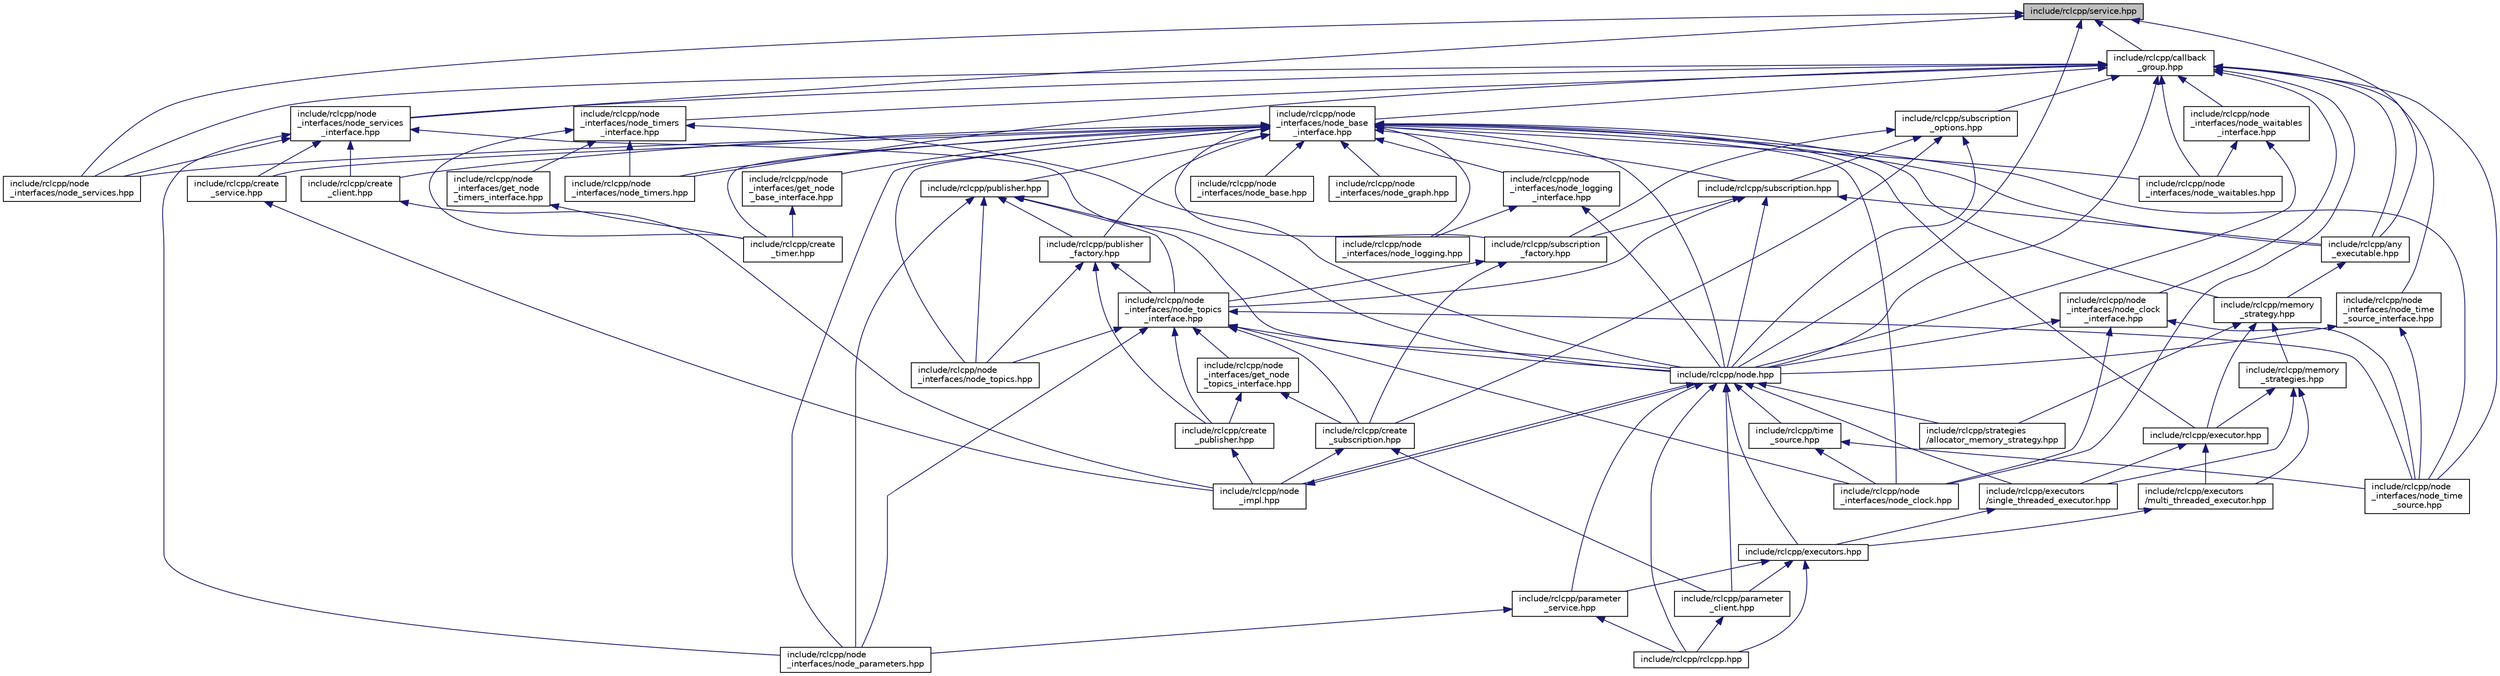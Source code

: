 digraph "include/rclcpp/service.hpp"
{
  edge [fontname="Helvetica",fontsize="10",labelfontname="Helvetica",labelfontsize="10"];
  node [fontname="Helvetica",fontsize="10",shape=record];
  Node85 [label="include/rclcpp/service.hpp",height=0.2,width=0.4,color="black", fillcolor="grey75", style="filled", fontcolor="black"];
  Node85 -> Node86 [dir="back",color="midnightblue",fontsize="10",style="solid",fontname="Helvetica"];
  Node86 [label="include/rclcpp/any\l_executable.hpp",height=0.2,width=0.4,color="black", fillcolor="white", style="filled",URL="$any__executable_8hpp.html"];
  Node86 -> Node87 [dir="back",color="midnightblue",fontsize="10",style="solid",fontname="Helvetica"];
  Node87 [label="include/rclcpp/memory\l_strategy.hpp",height=0.2,width=0.4,color="black", fillcolor="white", style="filled",URL="$memory__strategy_8hpp.html"];
  Node87 -> Node88 [dir="back",color="midnightblue",fontsize="10",style="solid",fontname="Helvetica"];
  Node88 [label="include/rclcpp/executor.hpp",height=0.2,width=0.4,color="black", fillcolor="white", style="filled",URL="$executor_8hpp.html"];
  Node88 -> Node89 [dir="back",color="midnightblue",fontsize="10",style="solid",fontname="Helvetica"];
  Node89 [label="include/rclcpp/executors\l/multi_threaded_executor.hpp",height=0.2,width=0.4,color="black", fillcolor="white", style="filled",URL="$multi__threaded__executor_8hpp.html"];
  Node89 -> Node90 [dir="back",color="midnightblue",fontsize="10",style="solid",fontname="Helvetica"];
  Node90 [label="include/rclcpp/executors.hpp",height=0.2,width=0.4,color="black", fillcolor="white", style="filled",URL="$executors_8hpp.html"];
  Node90 -> Node91 [dir="back",color="midnightblue",fontsize="10",style="solid",fontname="Helvetica"];
  Node91 [label="include/rclcpp/parameter\l_client.hpp",height=0.2,width=0.4,color="black", fillcolor="white", style="filled",URL="$parameter__client_8hpp.html"];
  Node91 -> Node92 [dir="back",color="midnightblue",fontsize="10",style="solid",fontname="Helvetica"];
  Node92 [label="include/rclcpp/rclcpp.hpp",height=0.2,width=0.4,color="black", fillcolor="white", style="filled",URL="$rclcpp_8hpp.html"];
  Node90 -> Node93 [dir="back",color="midnightblue",fontsize="10",style="solid",fontname="Helvetica"];
  Node93 [label="include/rclcpp/parameter\l_service.hpp",height=0.2,width=0.4,color="black", fillcolor="white", style="filled",URL="$parameter__service_8hpp.html"];
  Node93 -> Node94 [dir="back",color="midnightblue",fontsize="10",style="solid",fontname="Helvetica"];
  Node94 [label="include/rclcpp/node\l_interfaces/node_parameters.hpp",height=0.2,width=0.4,color="black", fillcolor="white", style="filled",URL="$node__parameters_8hpp.html"];
  Node93 -> Node92 [dir="back",color="midnightblue",fontsize="10",style="solid",fontname="Helvetica"];
  Node90 -> Node92 [dir="back",color="midnightblue",fontsize="10",style="solid",fontname="Helvetica"];
  Node88 -> Node95 [dir="back",color="midnightblue",fontsize="10",style="solid",fontname="Helvetica"];
  Node95 [label="include/rclcpp/executors\l/single_threaded_executor.hpp",height=0.2,width=0.4,color="black", fillcolor="white", style="filled",URL="$single__threaded__executor_8hpp.html"];
  Node95 -> Node90 [dir="back",color="midnightblue",fontsize="10",style="solid",fontname="Helvetica"];
  Node87 -> Node96 [dir="back",color="midnightblue",fontsize="10",style="solid",fontname="Helvetica"];
  Node96 [label="include/rclcpp/memory\l_strategies.hpp",height=0.2,width=0.4,color="black", fillcolor="white", style="filled",URL="$memory__strategies_8hpp.html"];
  Node96 -> Node88 [dir="back",color="midnightblue",fontsize="10",style="solid",fontname="Helvetica"];
  Node96 -> Node89 [dir="back",color="midnightblue",fontsize="10",style="solid",fontname="Helvetica"];
  Node96 -> Node95 [dir="back",color="midnightblue",fontsize="10",style="solid",fontname="Helvetica"];
  Node87 -> Node97 [dir="back",color="midnightblue",fontsize="10",style="solid",fontname="Helvetica"];
  Node97 [label="include/rclcpp/strategies\l/allocator_memory_strategy.hpp",height=0.2,width=0.4,color="black", fillcolor="white", style="filled",URL="$allocator__memory__strategy_8hpp.html"];
  Node85 -> Node98 [dir="back",color="midnightblue",fontsize="10",style="solid",fontname="Helvetica"];
  Node98 [label="include/rclcpp/callback\l_group.hpp",height=0.2,width=0.4,color="black", fillcolor="white", style="filled",URL="$callback__group_8hpp.html"];
  Node98 -> Node86 [dir="back",color="midnightblue",fontsize="10",style="solid",fontname="Helvetica"];
  Node98 -> Node99 [dir="back",color="midnightblue",fontsize="10",style="solid",fontname="Helvetica"];
  Node99 [label="include/rclcpp/node.hpp",height=0.2,width=0.4,color="black", fillcolor="white", style="filled",URL="$node_8hpp.html"];
  Node99 -> Node95 [dir="back",color="midnightblue",fontsize="10",style="solid",fontname="Helvetica"];
  Node99 -> Node90 [dir="back",color="midnightblue",fontsize="10",style="solid",fontname="Helvetica"];
  Node99 -> Node100 [dir="back",color="midnightblue",fontsize="10",style="solid",fontname="Helvetica"];
  Node100 [label="include/rclcpp/node\l_impl.hpp",height=0.2,width=0.4,color="black", fillcolor="white", style="filled",URL="$node__impl_8hpp.html"];
  Node100 -> Node99 [dir="back",color="midnightblue",fontsize="10",style="solid",fontname="Helvetica"];
  Node99 -> Node91 [dir="back",color="midnightblue",fontsize="10",style="solid",fontname="Helvetica"];
  Node99 -> Node93 [dir="back",color="midnightblue",fontsize="10",style="solid",fontname="Helvetica"];
  Node99 -> Node92 [dir="back",color="midnightblue",fontsize="10",style="solid",fontname="Helvetica"];
  Node99 -> Node97 [dir="back",color="midnightblue",fontsize="10",style="solid",fontname="Helvetica"];
  Node99 -> Node101 [dir="back",color="midnightblue",fontsize="10",style="solid",fontname="Helvetica"];
  Node101 [label="include/rclcpp/time\l_source.hpp",height=0.2,width=0.4,color="black", fillcolor="white", style="filled",URL="$time__source_8hpp.html"];
  Node101 -> Node102 [dir="back",color="midnightblue",fontsize="10",style="solid",fontname="Helvetica"];
  Node102 [label="include/rclcpp/node\l_interfaces/node_clock.hpp",height=0.2,width=0.4,color="black", fillcolor="white", style="filled",URL="$node__clock_8hpp.html"];
  Node101 -> Node103 [dir="back",color="midnightblue",fontsize="10",style="solid",fontname="Helvetica"];
  Node103 [label="include/rclcpp/node\l_interfaces/node_time\l_source.hpp",height=0.2,width=0.4,color="black", fillcolor="white", style="filled",URL="$node__time__source_8hpp.html"];
  Node98 -> Node104 [dir="back",color="midnightblue",fontsize="10",style="solid",fontname="Helvetica"];
  Node104 [label="include/rclcpp/node\l_interfaces/node_base\l_interface.hpp",height=0.2,width=0.4,color="black", fillcolor="white", style="filled",URL="$node__base__interface_8hpp.html"];
  Node104 -> Node86 [dir="back",color="midnightblue",fontsize="10",style="solid",fontname="Helvetica"];
  Node104 -> Node105 [dir="back",color="midnightblue",fontsize="10",style="solid",fontname="Helvetica"];
  Node105 [label="include/rclcpp/create\l_client.hpp",height=0.2,width=0.4,color="black", fillcolor="white", style="filled",URL="$create__client_8hpp.html"];
  Node105 -> Node100 [dir="back",color="midnightblue",fontsize="10",style="solid",fontname="Helvetica"];
  Node104 -> Node106 [dir="back",color="midnightblue",fontsize="10",style="solid",fontname="Helvetica"];
  Node106 [label="include/rclcpp/create\l_service.hpp",height=0.2,width=0.4,color="black", fillcolor="white", style="filled",URL="$create__service_8hpp.html"];
  Node106 -> Node100 [dir="back",color="midnightblue",fontsize="10",style="solid",fontname="Helvetica"];
  Node104 -> Node107 [dir="back",color="midnightblue",fontsize="10",style="solid",fontname="Helvetica"];
  Node107 [label="include/rclcpp/create\l_timer.hpp",height=0.2,width=0.4,color="black", fillcolor="white", style="filled",URL="$create__timer_8hpp.html"];
  Node104 -> Node88 [dir="back",color="midnightblue",fontsize="10",style="solid",fontname="Helvetica"];
  Node104 -> Node87 [dir="back",color="midnightblue",fontsize="10",style="solid",fontname="Helvetica"];
  Node104 -> Node99 [dir="back",color="midnightblue",fontsize="10",style="solid",fontname="Helvetica"];
  Node104 -> Node108 [dir="back",color="midnightblue",fontsize="10",style="solid",fontname="Helvetica"];
  Node108 [label="include/rclcpp/node\l_interfaces/get_node\l_base_interface.hpp",height=0.2,width=0.4,color="black", fillcolor="white", style="filled",URL="$get__node__base__interface_8hpp.html"];
  Node108 -> Node107 [dir="back",color="midnightblue",fontsize="10",style="solid",fontname="Helvetica"];
  Node104 -> Node109 [dir="back",color="midnightblue",fontsize="10",style="solid",fontname="Helvetica"];
  Node109 [label="include/rclcpp/node\l_interfaces/node_base.hpp",height=0.2,width=0.4,color="black", fillcolor="white", style="filled",URL="$node__base_8hpp.html"];
  Node104 -> Node102 [dir="back",color="midnightblue",fontsize="10",style="solid",fontname="Helvetica"];
  Node104 -> Node110 [dir="back",color="midnightblue",fontsize="10",style="solid",fontname="Helvetica"];
  Node110 [label="include/rclcpp/node\l_interfaces/node_graph.hpp",height=0.2,width=0.4,color="black", fillcolor="white", style="filled",URL="$node__graph_8hpp.html"];
  Node104 -> Node111 [dir="back",color="midnightblue",fontsize="10",style="solid",fontname="Helvetica"];
  Node111 [label="include/rclcpp/node\l_interfaces/node_logging.hpp",height=0.2,width=0.4,color="black", fillcolor="white", style="filled",URL="$node__logging_8hpp.html"];
  Node104 -> Node112 [dir="back",color="midnightblue",fontsize="10",style="solid",fontname="Helvetica"];
  Node112 [label="include/rclcpp/node\l_interfaces/node_logging\l_interface.hpp",height=0.2,width=0.4,color="black", fillcolor="white", style="filled",URL="$node__logging__interface_8hpp.html"];
  Node112 -> Node99 [dir="back",color="midnightblue",fontsize="10",style="solid",fontname="Helvetica"];
  Node112 -> Node111 [dir="back",color="midnightblue",fontsize="10",style="solid",fontname="Helvetica"];
  Node104 -> Node94 [dir="back",color="midnightblue",fontsize="10",style="solid",fontname="Helvetica"];
  Node104 -> Node113 [dir="back",color="midnightblue",fontsize="10",style="solid",fontname="Helvetica"];
  Node113 [label="include/rclcpp/node\l_interfaces/node_services.hpp",height=0.2,width=0.4,color="black", fillcolor="white", style="filled",URL="$node__services_8hpp.html"];
  Node104 -> Node103 [dir="back",color="midnightblue",fontsize="10",style="solid",fontname="Helvetica"];
  Node104 -> Node114 [dir="back",color="midnightblue",fontsize="10",style="solid",fontname="Helvetica"];
  Node114 [label="include/rclcpp/node\l_interfaces/node_timers.hpp",height=0.2,width=0.4,color="black", fillcolor="white", style="filled",URL="$node__timers_8hpp.html"];
  Node104 -> Node115 [dir="back",color="midnightblue",fontsize="10",style="solid",fontname="Helvetica"];
  Node115 [label="include/rclcpp/node\l_interfaces/node_topics.hpp",height=0.2,width=0.4,color="black", fillcolor="white", style="filled",URL="$node__topics_8hpp.html"];
  Node104 -> Node116 [dir="back",color="midnightblue",fontsize="10",style="solid",fontname="Helvetica"];
  Node116 [label="include/rclcpp/node\l_interfaces/node_waitables.hpp",height=0.2,width=0.4,color="black", fillcolor="white", style="filled",URL="$node__waitables_8hpp.html"];
  Node104 -> Node117 [dir="back",color="midnightblue",fontsize="10",style="solid",fontname="Helvetica"];
  Node117 [label="include/rclcpp/publisher.hpp",height=0.2,width=0.4,color="black", fillcolor="white", style="filled",URL="$publisher_8hpp.html"];
  Node117 -> Node99 [dir="back",color="midnightblue",fontsize="10",style="solid",fontname="Helvetica"];
  Node117 -> Node94 [dir="back",color="midnightblue",fontsize="10",style="solid",fontname="Helvetica"];
  Node117 -> Node115 [dir="back",color="midnightblue",fontsize="10",style="solid",fontname="Helvetica"];
  Node117 -> Node118 [dir="back",color="midnightblue",fontsize="10",style="solid",fontname="Helvetica"];
  Node118 [label="include/rclcpp/node\l_interfaces/node_topics\l_interface.hpp",height=0.2,width=0.4,color="black", fillcolor="white", style="filled",URL="$node__topics__interface_8hpp.html"];
  Node118 -> Node119 [dir="back",color="midnightblue",fontsize="10",style="solid",fontname="Helvetica"];
  Node119 [label="include/rclcpp/create\l_publisher.hpp",height=0.2,width=0.4,color="black", fillcolor="white", style="filled",URL="$create__publisher_8hpp.html"];
  Node119 -> Node100 [dir="back",color="midnightblue",fontsize="10",style="solid",fontname="Helvetica"];
  Node118 -> Node120 [dir="back",color="midnightblue",fontsize="10",style="solid",fontname="Helvetica"];
  Node120 [label="include/rclcpp/create\l_subscription.hpp",height=0.2,width=0.4,color="black", fillcolor="white", style="filled",URL="$create__subscription_8hpp.html"];
  Node120 -> Node100 [dir="back",color="midnightblue",fontsize="10",style="solid",fontname="Helvetica"];
  Node120 -> Node91 [dir="back",color="midnightblue",fontsize="10",style="solid",fontname="Helvetica"];
  Node118 -> Node99 [dir="back",color="midnightblue",fontsize="10",style="solid",fontname="Helvetica"];
  Node118 -> Node121 [dir="back",color="midnightblue",fontsize="10",style="solid",fontname="Helvetica"];
  Node121 [label="include/rclcpp/node\l_interfaces/get_node\l_topics_interface.hpp",height=0.2,width=0.4,color="black", fillcolor="white", style="filled",URL="$get__node__topics__interface_8hpp.html"];
  Node121 -> Node119 [dir="back",color="midnightblue",fontsize="10",style="solid",fontname="Helvetica"];
  Node121 -> Node120 [dir="back",color="midnightblue",fontsize="10",style="solid",fontname="Helvetica"];
  Node118 -> Node102 [dir="back",color="midnightblue",fontsize="10",style="solid",fontname="Helvetica"];
  Node118 -> Node94 [dir="back",color="midnightblue",fontsize="10",style="solid",fontname="Helvetica"];
  Node118 -> Node103 [dir="back",color="midnightblue",fontsize="10",style="solid",fontname="Helvetica"];
  Node118 -> Node115 [dir="back",color="midnightblue",fontsize="10",style="solid",fontname="Helvetica"];
  Node117 -> Node122 [dir="back",color="midnightblue",fontsize="10",style="solid",fontname="Helvetica"];
  Node122 [label="include/rclcpp/publisher\l_factory.hpp",height=0.2,width=0.4,color="black", fillcolor="white", style="filled",URL="$publisher__factory_8hpp.html"];
  Node122 -> Node119 [dir="back",color="midnightblue",fontsize="10",style="solid",fontname="Helvetica"];
  Node122 -> Node115 [dir="back",color="midnightblue",fontsize="10",style="solid",fontname="Helvetica"];
  Node122 -> Node118 [dir="back",color="midnightblue",fontsize="10",style="solid",fontname="Helvetica"];
  Node104 -> Node122 [dir="back",color="midnightblue",fontsize="10",style="solid",fontname="Helvetica"];
  Node104 -> Node123 [dir="back",color="midnightblue",fontsize="10",style="solid",fontname="Helvetica"];
  Node123 [label="include/rclcpp/subscription.hpp",height=0.2,width=0.4,color="black", fillcolor="white", style="filled",URL="$subscription_8hpp.html"];
  Node123 -> Node86 [dir="back",color="midnightblue",fontsize="10",style="solid",fontname="Helvetica"];
  Node123 -> Node99 [dir="back",color="midnightblue",fontsize="10",style="solid",fontname="Helvetica"];
  Node123 -> Node118 [dir="back",color="midnightblue",fontsize="10",style="solid",fontname="Helvetica"];
  Node123 -> Node124 [dir="back",color="midnightblue",fontsize="10",style="solid",fontname="Helvetica"];
  Node124 [label="include/rclcpp/subscription\l_factory.hpp",height=0.2,width=0.4,color="black", fillcolor="white", style="filled",URL="$subscription__factory_8hpp.html"];
  Node124 -> Node120 [dir="back",color="midnightblue",fontsize="10",style="solid",fontname="Helvetica"];
  Node124 -> Node118 [dir="back",color="midnightblue",fontsize="10",style="solid",fontname="Helvetica"];
  Node104 -> Node124 [dir="back",color="midnightblue",fontsize="10",style="solid",fontname="Helvetica"];
  Node98 -> Node102 [dir="back",color="midnightblue",fontsize="10",style="solid",fontname="Helvetica"];
  Node98 -> Node125 [dir="back",color="midnightblue",fontsize="10",style="solid",fontname="Helvetica"];
  Node125 [label="include/rclcpp/node\l_interfaces/node_clock\l_interface.hpp",height=0.2,width=0.4,color="black", fillcolor="white", style="filled",URL="$node__clock__interface_8hpp.html"];
  Node125 -> Node99 [dir="back",color="midnightblue",fontsize="10",style="solid",fontname="Helvetica"];
  Node125 -> Node102 [dir="back",color="midnightblue",fontsize="10",style="solid",fontname="Helvetica"];
  Node125 -> Node103 [dir="back",color="midnightblue",fontsize="10",style="solid",fontname="Helvetica"];
  Node98 -> Node113 [dir="back",color="midnightblue",fontsize="10",style="solid",fontname="Helvetica"];
  Node98 -> Node126 [dir="back",color="midnightblue",fontsize="10",style="solid",fontname="Helvetica"];
  Node126 [label="include/rclcpp/node\l_interfaces/node_services\l_interface.hpp",height=0.2,width=0.4,color="black", fillcolor="white", style="filled",URL="$node__services__interface_8hpp.html"];
  Node126 -> Node105 [dir="back",color="midnightblue",fontsize="10",style="solid",fontname="Helvetica"];
  Node126 -> Node106 [dir="back",color="midnightblue",fontsize="10",style="solid",fontname="Helvetica"];
  Node126 -> Node99 [dir="back",color="midnightblue",fontsize="10",style="solid",fontname="Helvetica"];
  Node126 -> Node94 [dir="back",color="midnightblue",fontsize="10",style="solid",fontname="Helvetica"];
  Node126 -> Node113 [dir="back",color="midnightblue",fontsize="10",style="solid",fontname="Helvetica"];
  Node98 -> Node103 [dir="back",color="midnightblue",fontsize="10",style="solid",fontname="Helvetica"];
  Node98 -> Node127 [dir="back",color="midnightblue",fontsize="10",style="solid",fontname="Helvetica"];
  Node127 [label="include/rclcpp/node\l_interfaces/node_time\l_source_interface.hpp",height=0.2,width=0.4,color="black", fillcolor="white", style="filled",URL="$node__time__source__interface_8hpp.html"];
  Node127 -> Node99 [dir="back",color="midnightblue",fontsize="10",style="solid",fontname="Helvetica"];
  Node127 -> Node103 [dir="back",color="midnightblue",fontsize="10",style="solid",fontname="Helvetica"];
  Node98 -> Node114 [dir="back",color="midnightblue",fontsize="10",style="solid",fontname="Helvetica"];
  Node98 -> Node128 [dir="back",color="midnightblue",fontsize="10",style="solid",fontname="Helvetica"];
  Node128 [label="include/rclcpp/node\l_interfaces/node_timers\l_interface.hpp",height=0.2,width=0.4,color="black", fillcolor="white", style="filled",URL="$node__timers__interface_8hpp.html"];
  Node128 -> Node107 [dir="back",color="midnightblue",fontsize="10",style="solid",fontname="Helvetica"];
  Node128 -> Node99 [dir="back",color="midnightblue",fontsize="10",style="solid",fontname="Helvetica"];
  Node128 -> Node129 [dir="back",color="midnightblue",fontsize="10",style="solid",fontname="Helvetica"];
  Node129 [label="include/rclcpp/node\l_interfaces/get_node\l_timers_interface.hpp",height=0.2,width=0.4,color="black", fillcolor="white", style="filled",URL="$get__node__timers__interface_8hpp.html"];
  Node129 -> Node107 [dir="back",color="midnightblue",fontsize="10",style="solid",fontname="Helvetica"];
  Node128 -> Node114 [dir="back",color="midnightblue",fontsize="10",style="solid",fontname="Helvetica"];
  Node98 -> Node116 [dir="back",color="midnightblue",fontsize="10",style="solid",fontname="Helvetica"];
  Node98 -> Node130 [dir="back",color="midnightblue",fontsize="10",style="solid",fontname="Helvetica"];
  Node130 [label="include/rclcpp/node\l_interfaces/node_waitables\l_interface.hpp",height=0.2,width=0.4,color="black", fillcolor="white", style="filled",URL="$node__waitables__interface_8hpp.html"];
  Node130 -> Node99 [dir="back",color="midnightblue",fontsize="10",style="solid",fontname="Helvetica"];
  Node130 -> Node116 [dir="back",color="midnightblue",fontsize="10",style="solid",fontname="Helvetica"];
  Node98 -> Node131 [dir="back",color="midnightblue",fontsize="10",style="solid",fontname="Helvetica"];
  Node131 [label="include/rclcpp/subscription\l_options.hpp",height=0.2,width=0.4,color="black", fillcolor="white", style="filled",URL="$subscription__options_8hpp.html"];
  Node131 -> Node120 [dir="back",color="midnightblue",fontsize="10",style="solid",fontname="Helvetica"];
  Node131 -> Node99 [dir="back",color="midnightblue",fontsize="10",style="solid",fontname="Helvetica"];
  Node131 -> Node123 [dir="back",color="midnightblue",fontsize="10",style="solid",fontname="Helvetica"];
  Node131 -> Node124 [dir="back",color="midnightblue",fontsize="10",style="solid",fontname="Helvetica"];
  Node85 -> Node99 [dir="back",color="midnightblue",fontsize="10",style="solid",fontname="Helvetica"];
  Node85 -> Node113 [dir="back",color="midnightblue",fontsize="10",style="solid",fontname="Helvetica"];
  Node85 -> Node126 [dir="back",color="midnightblue",fontsize="10",style="solid",fontname="Helvetica"];
}
